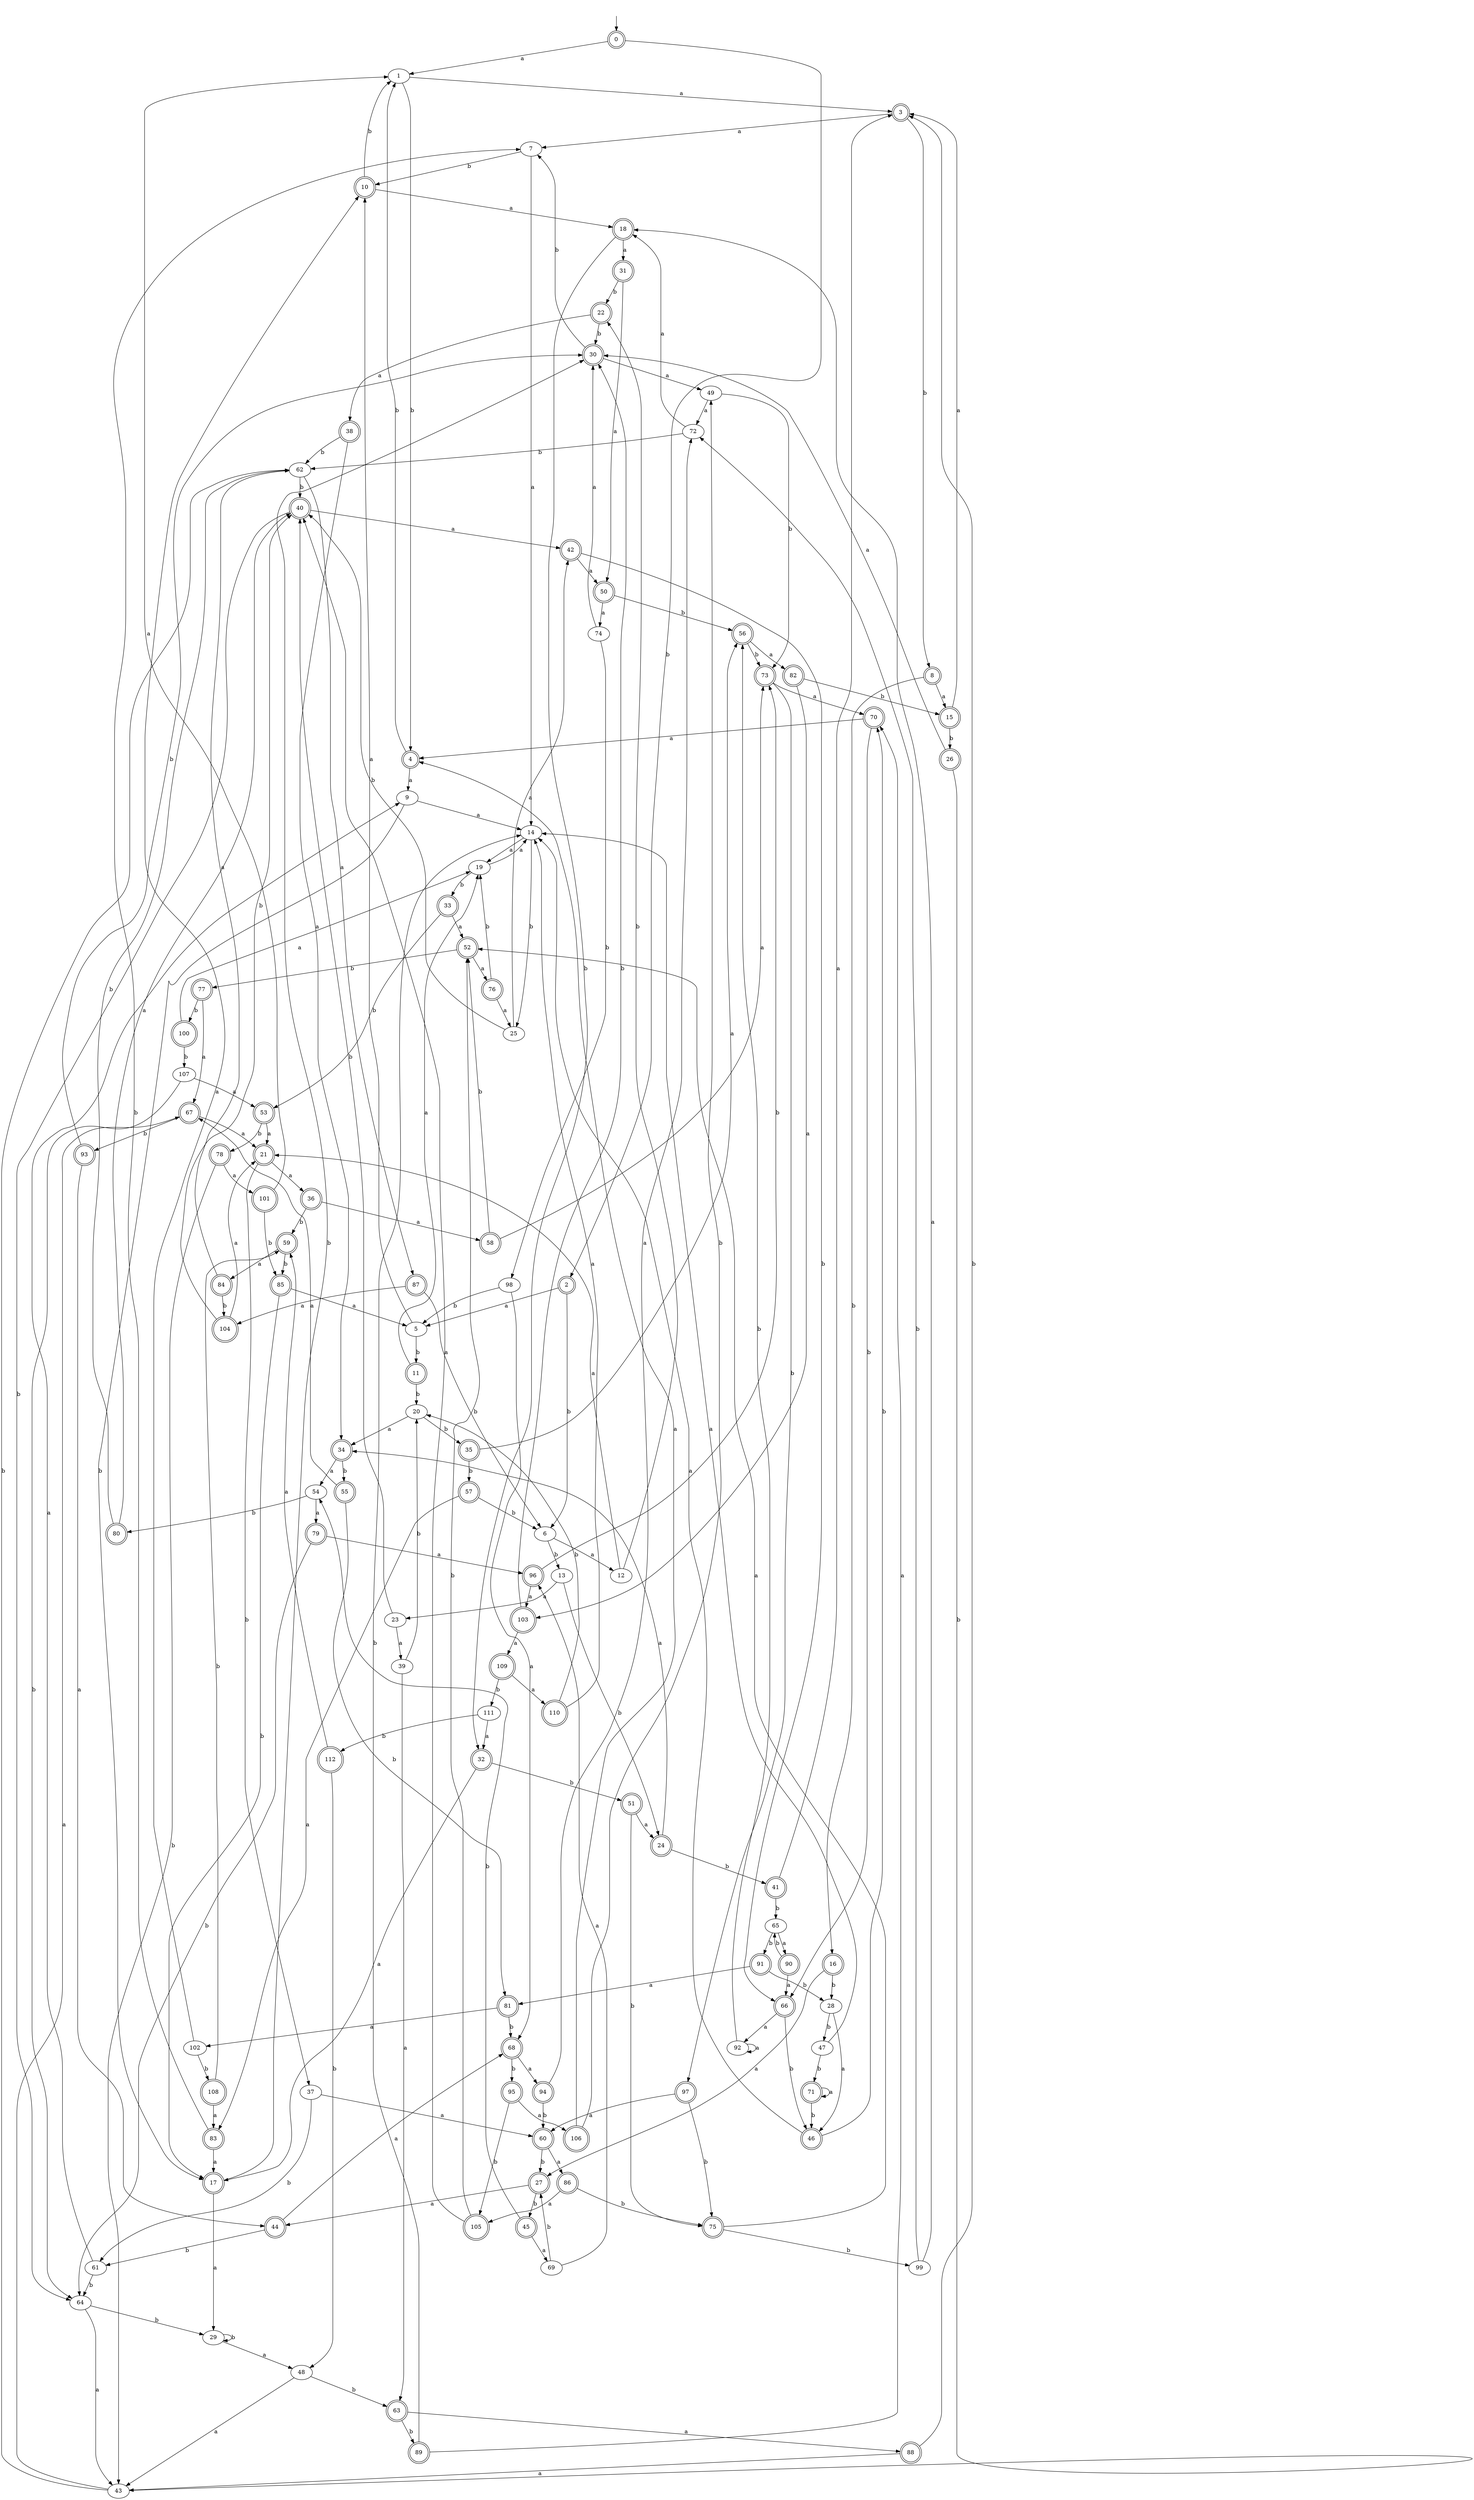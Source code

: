 digraph RandomDFA {
  __start0 [label="", shape=none];
  __start0 -> 0 [label=""];
  0 [shape=circle] [shape=doublecircle]
  0 -> 1 [label="a"]
  0 -> 2 [label="b"]
  1
  1 -> 3 [label="a"]
  1 -> 4 [label="b"]
  2 [shape=doublecircle]
  2 -> 5 [label="a"]
  2 -> 6 [label="b"]
  3 [shape=doublecircle]
  3 -> 7 [label="a"]
  3 -> 8 [label="b"]
  4 [shape=doublecircle]
  4 -> 9 [label="a"]
  4 -> 1 [label="b"]
  5
  5 -> 10 [label="a"]
  5 -> 11 [label="b"]
  6
  6 -> 12 [label="a"]
  6 -> 13 [label="b"]
  7
  7 -> 14 [label="a"]
  7 -> 10 [label="b"]
  8 [shape=doublecircle]
  8 -> 15 [label="a"]
  8 -> 16 [label="b"]
  9
  9 -> 14 [label="a"]
  9 -> 17 [label="b"]
  10 [shape=doublecircle]
  10 -> 18 [label="a"]
  10 -> 1 [label="b"]
  11 [shape=doublecircle]
  11 -> 19 [label="a"]
  11 -> 20 [label="b"]
  12
  12 -> 21 [label="a"]
  12 -> 22 [label="b"]
  13
  13 -> 23 [label="a"]
  13 -> 24 [label="b"]
  14
  14 -> 19 [label="a"]
  14 -> 25 [label="b"]
  15 [shape=doublecircle]
  15 -> 3 [label="a"]
  15 -> 26 [label="b"]
  16 [shape=doublecircle]
  16 -> 27 [label="a"]
  16 -> 28 [label="b"]
  17 [shape=doublecircle]
  17 -> 29 [label="a"]
  17 -> 30 [label="b"]
  18 [shape=doublecircle]
  18 -> 31 [label="a"]
  18 -> 32 [label="b"]
  19
  19 -> 14 [label="a"]
  19 -> 33 [label="b"]
  20
  20 -> 34 [label="a"]
  20 -> 35 [label="b"]
  21 [shape=doublecircle]
  21 -> 36 [label="a"]
  21 -> 37 [label="b"]
  22 [shape=doublecircle]
  22 -> 38 [label="a"]
  22 -> 30 [label="b"]
  23
  23 -> 39 [label="a"]
  23 -> 40 [label="b"]
  24 [shape=doublecircle]
  24 -> 34 [label="a"]
  24 -> 41 [label="b"]
  25
  25 -> 42 [label="a"]
  25 -> 40 [label="b"]
  26 [shape=doublecircle]
  26 -> 30 [label="a"]
  26 -> 43 [label="b"]
  27 [shape=doublecircle]
  27 -> 44 [label="a"]
  27 -> 45 [label="b"]
  28
  28 -> 46 [label="a"]
  28 -> 47 [label="b"]
  29
  29 -> 48 [label="a"]
  29 -> 29 [label="b"]
  30 [shape=doublecircle]
  30 -> 49 [label="a"]
  30 -> 7 [label="b"]
  31 [shape=doublecircle]
  31 -> 50 [label="a"]
  31 -> 22 [label="b"]
  32 [shape=doublecircle]
  32 -> 17 [label="a"]
  32 -> 51 [label="b"]
  33 [shape=doublecircle]
  33 -> 52 [label="a"]
  33 -> 53 [label="b"]
  34 [shape=doublecircle]
  34 -> 54 [label="a"]
  34 -> 55 [label="b"]
  35 [shape=doublecircle]
  35 -> 56 [label="a"]
  35 -> 57 [label="b"]
  36 [shape=doublecircle]
  36 -> 58 [label="a"]
  36 -> 59 [label="b"]
  37
  37 -> 60 [label="a"]
  37 -> 61 [label="b"]
  38 [shape=doublecircle]
  38 -> 34 [label="a"]
  38 -> 62 [label="b"]
  39
  39 -> 63 [label="a"]
  39 -> 20 [label="b"]
  40 [shape=doublecircle]
  40 -> 42 [label="a"]
  40 -> 64 [label="b"]
  41 [shape=doublecircle]
  41 -> 3 [label="a"]
  41 -> 65 [label="b"]
  42 [shape=doublecircle]
  42 -> 50 [label="a"]
  42 -> 66 [label="b"]
  43
  43 -> 67 [label="a"]
  43 -> 62 [label="b"]
  44 [shape=doublecircle]
  44 -> 68 [label="a"]
  44 -> 61 [label="b"]
  45 [shape=doublecircle]
  45 -> 69 [label="a"]
  45 -> 54 [label="b"]
  46 [shape=doublecircle]
  46 -> 14 [label="a"]
  46 -> 70 [label="b"]
  47
  47 -> 14 [label="a"]
  47 -> 71 [label="b"]
  48
  48 -> 43 [label="a"]
  48 -> 63 [label="b"]
  49
  49 -> 72 [label="a"]
  49 -> 73 [label="b"]
  50 [shape=doublecircle]
  50 -> 74 [label="a"]
  50 -> 56 [label="b"]
  51 [shape=doublecircle]
  51 -> 24 [label="a"]
  51 -> 75 [label="b"]
  52 [shape=doublecircle]
  52 -> 76 [label="a"]
  52 -> 77 [label="b"]
  53 [shape=doublecircle]
  53 -> 21 [label="a"]
  53 -> 78 [label="b"]
  54
  54 -> 79 [label="a"]
  54 -> 80 [label="b"]
  55 [shape=doublecircle]
  55 -> 67 [label="a"]
  55 -> 81 [label="b"]
  56 [shape=doublecircle]
  56 -> 82 [label="a"]
  56 -> 73 [label="b"]
  57 [shape=doublecircle]
  57 -> 83 [label="a"]
  57 -> 6 [label="b"]
  58 [shape=doublecircle]
  58 -> 73 [label="a"]
  58 -> 52 [label="b"]
  59 [shape=doublecircle]
  59 -> 84 [label="a"]
  59 -> 85 [label="b"]
  60 [shape=doublecircle]
  60 -> 86 [label="a"]
  60 -> 27 [label="b"]
  61
  61 -> 9 [label="a"]
  61 -> 64 [label="b"]
  62
  62 -> 87 [label="a"]
  62 -> 40 [label="b"]
  63 [shape=doublecircle]
  63 -> 88 [label="a"]
  63 -> 89 [label="b"]
  64
  64 -> 43 [label="a"]
  64 -> 29 [label="b"]
  65
  65 -> 90 [label="a"]
  65 -> 91 [label="b"]
  66 [shape=doublecircle]
  66 -> 92 [label="a"]
  66 -> 46 [label="b"]
  67 [shape=doublecircle]
  67 -> 21 [label="a"]
  67 -> 93 [label="b"]
  68 [shape=doublecircle]
  68 -> 94 [label="a"]
  68 -> 95 [label="b"]
  69
  69 -> 96 [label="a"]
  69 -> 27 [label="b"]
  70 [shape=doublecircle]
  70 -> 4 [label="a"]
  70 -> 66 [label="b"]
  71 [shape=doublecircle]
  71 -> 71 [label="a"]
  71 -> 46 [label="b"]
  72
  72 -> 18 [label="a"]
  72 -> 62 [label="b"]
  73 [shape=doublecircle]
  73 -> 70 [label="a"]
  73 -> 97 [label="b"]
  74
  74 -> 30 [label="a"]
  74 -> 98 [label="b"]
  75 [shape=doublecircle]
  75 -> 52 [label="a"]
  75 -> 99 [label="b"]
  76 [shape=doublecircle]
  76 -> 25 [label="a"]
  76 -> 19 [label="b"]
  77 [shape=doublecircle]
  77 -> 67 [label="a"]
  77 -> 100 [label="b"]
  78 [shape=doublecircle]
  78 -> 101 [label="a"]
  78 -> 43 [label="b"]
  79 [shape=doublecircle]
  79 -> 96 [label="a"]
  79 -> 64 [label="b"]
  80 [shape=doublecircle]
  80 -> 40 [label="a"]
  80 -> 62 [label="b"]
  81 [shape=doublecircle]
  81 -> 102 [label="a"]
  81 -> 68 [label="b"]
  82 [shape=doublecircle]
  82 -> 103 [label="a"]
  82 -> 15 [label="b"]
  83 [shape=doublecircle]
  83 -> 17 [label="a"]
  83 -> 7 [label="b"]
  84 [shape=doublecircle]
  84 -> 62 [label="a"]
  84 -> 104 [label="b"]
  85 [shape=doublecircle]
  85 -> 5 [label="a"]
  85 -> 17 [label="b"]
  86 [shape=doublecircle]
  86 -> 105 [label="a"]
  86 -> 75 [label="b"]
  87 [shape=doublecircle]
  87 -> 104 [label="a"]
  87 -> 6 [label="b"]
  88 [shape=doublecircle]
  88 -> 43 [label="a"]
  88 -> 3 [label="b"]
  89 [shape=doublecircle]
  89 -> 70 [label="a"]
  89 -> 14 [label="b"]
  90 [shape=doublecircle]
  90 -> 66 [label="a"]
  90 -> 65 [label="b"]
  91 [shape=doublecircle]
  91 -> 81 [label="a"]
  91 -> 28 [label="b"]
  92
  92 -> 92 [label="a"]
  92 -> 56 [label="b"]
  93 [shape=doublecircle]
  93 -> 44 [label="a"]
  93 -> 30 [label="b"]
  94 [shape=doublecircle]
  94 -> 72 [label="a"]
  94 -> 60 [label="b"]
  95 [shape=doublecircle]
  95 -> 106 [label="a"]
  95 -> 105 [label="b"]
  96 [shape=doublecircle]
  96 -> 103 [label="a"]
  96 -> 73 [label="b"]
  97 [shape=doublecircle]
  97 -> 60 [label="a"]
  97 -> 75 [label="b"]
  98
  98 -> 68 [label="a"]
  98 -> 5 [label="b"]
  99
  99 -> 18 [label="a"]
  99 -> 72 [label="b"]
  100 [shape=doublecircle]
  100 -> 19 [label="a"]
  100 -> 107 [label="b"]
  101 [shape=doublecircle]
  101 -> 1 [label="a"]
  101 -> 85 [label="b"]
  102
  102 -> 10 [label="a"]
  102 -> 108 [label="b"]
  103 [shape=doublecircle]
  103 -> 109 [label="a"]
  103 -> 30 [label="b"]
  104 [shape=doublecircle]
  104 -> 21 [label="a"]
  104 -> 40 [label="b"]
  105 [shape=doublecircle]
  105 -> 40 [label="a"]
  105 -> 52 [label="b"]
  106 [shape=doublecircle]
  106 -> 4 [label="a"]
  106 -> 49 [label="b"]
  107
  107 -> 53 [label="a"]
  107 -> 64 [label="b"]
  108 [shape=doublecircle]
  108 -> 83 [label="a"]
  108 -> 59 [label="b"]
  109 [shape=doublecircle]
  109 -> 110 [label="a"]
  109 -> 111 [label="b"]
  110 [shape=doublecircle]
  110 -> 14 [label="a"]
  110 -> 20 [label="b"]
  111
  111 -> 32 [label="a"]
  111 -> 112 [label="b"]
  112 [shape=doublecircle]
  112 -> 59 [label="a"]
  112 -> 48 [label="b"]
}
